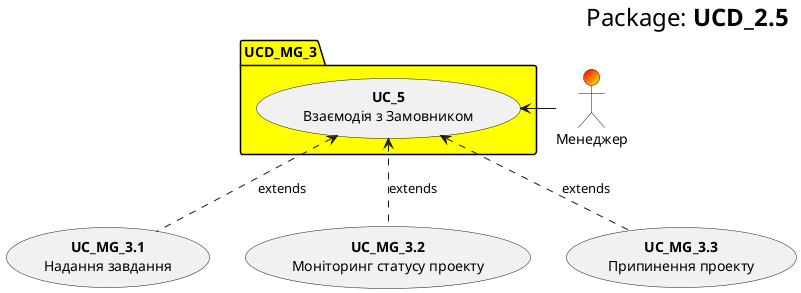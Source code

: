 @startuml
    right header
        <font size=24 color=black>Package:<b> UCD_2.5
    end header

    package UCD_MG_3 #Yellow {
        usecase "<b>UC_5</b>\nВзаємодія з Замовником" as UC_MG_3 
    }
    
    actor "Менеджер" as Meneger #Red/Yellow
    Meneger -l-> UC_MG_3
    
    usecase "<b>UC_MG_3.1</b>\nНадання завдання" as UC_MG_3.1
    usecase "<b>UC_MG_3.2</b>\nМоніторинг статусу проекту" as UC_MG_3.2
    usecase "<b>UC_MG_3.3</b>\nПрипинення проекту" as UC_MG_3.3
    
    UC_MG_3.1 .u.> UC_MG_3: extends
    UC_MG_3.2 .u.> UC_MG_3: extends
    UC_MG_3.3 .u.> UC_MG_3: extends
    
@enduml
